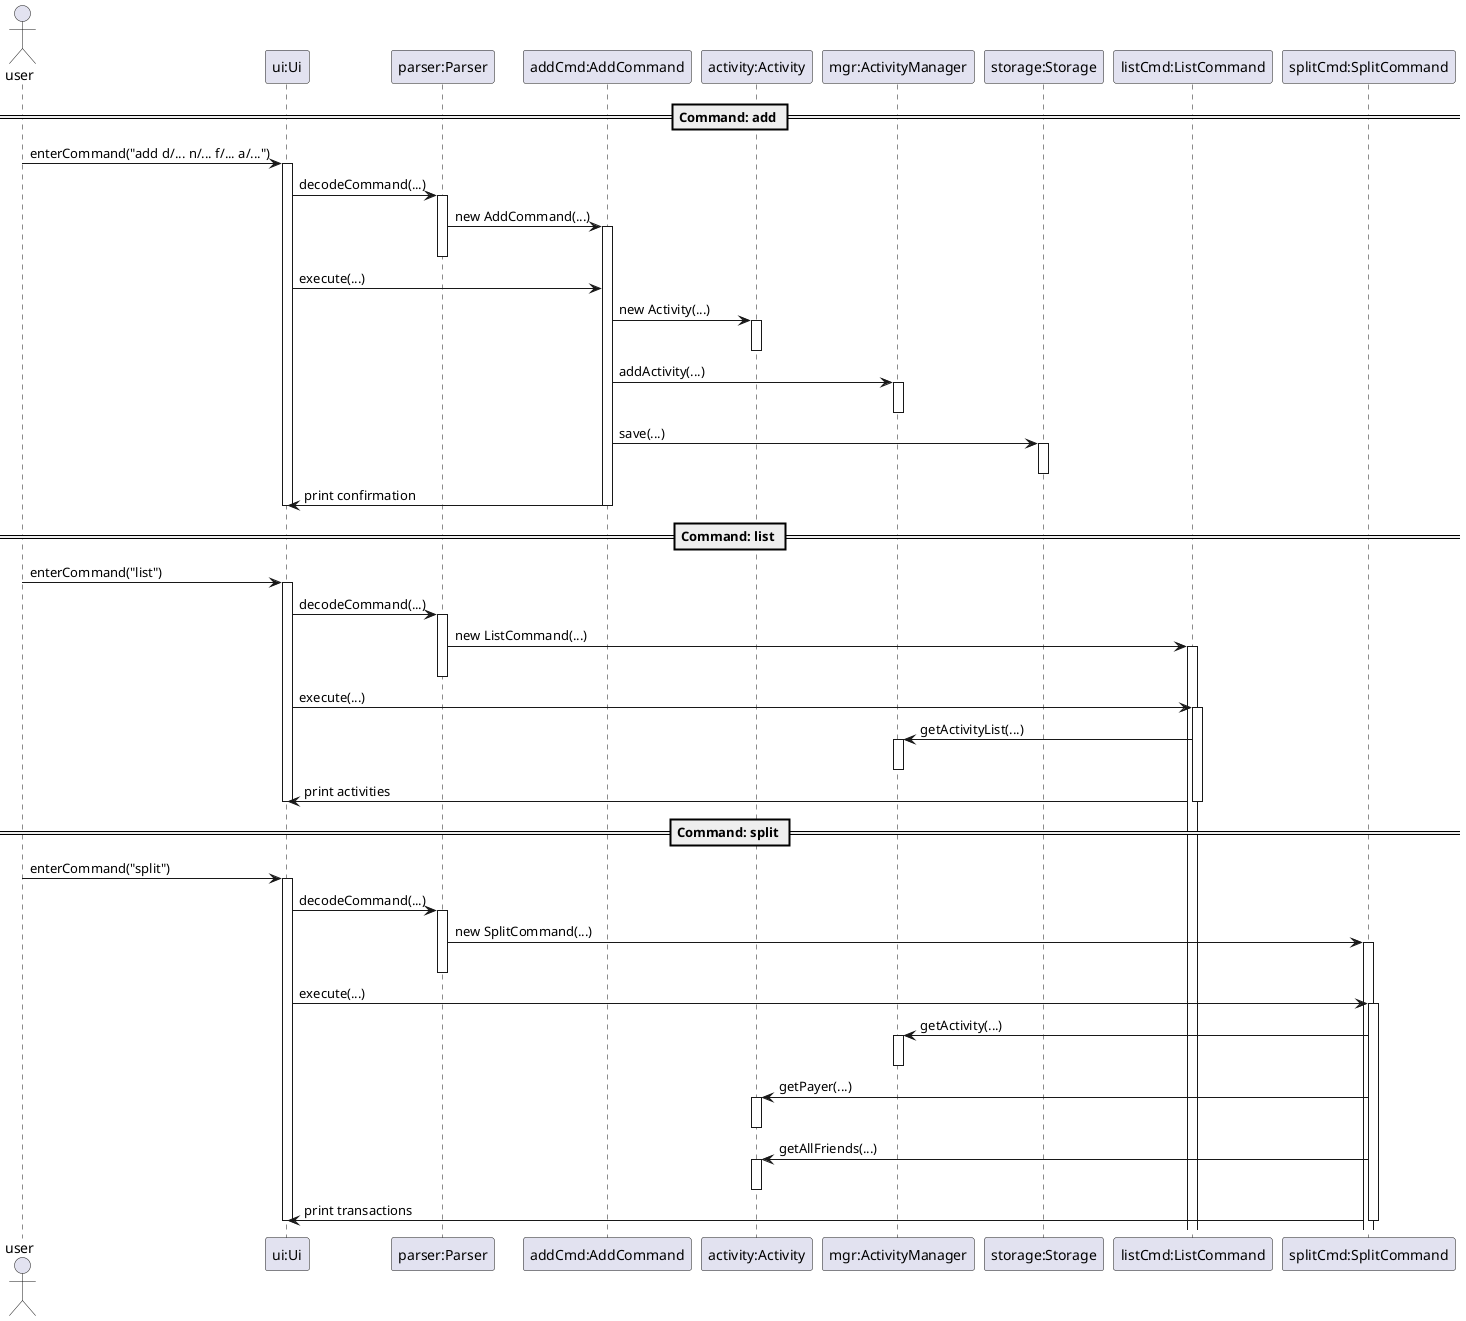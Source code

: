 @startuml
actor user

participant "ui:Ui" as ui
participant "parser:Parser" as parser
participant "addCmd:AddCommand" as addCmd
participant "activity:Activity" as activity
participant "mgr:ActivityManager" as mgr
participant "storage:Storage" as storage
participant "listCmd:ListCommand" as listCmd
participant "splitCmd:SplitCommand" as splitCmd

== Command: add ==
user -> ui : enterCommand("add d/... n/... f/... a/...")
activate ui
ui -> parser : decodeCommand(...)
activate parser
parser -> addCmd : new AddCommand(...)
activate addCmd
deactivate parser
ui -> addCmd : execute(...)
' addCmd remains active during its execution
addCmd -> activity : new Activity(...)
activate activity
deactivate activity
addCmd -> mgr : addActivity(...)
activate mgr
deactivate mgr
addCmd -> storage : save(...)
activate storage
deactivate storage
addCmd -> ui : print confirmation
deactivate addCmd
deactivate ui

== Command: list ==
user -> ui : enterCommand("list")
activate ui
ui -> parser : decodeCommand(...)
activate parser
parser -> listCmd : new ListCommand(...)
activate listCmd
deactivate parser
ui -> listCmd : execute(...)
activate listCmd
listCmd -> mgr : getActivityList(...)
activate mgr
deactivate mgr
listCmd -> ui : print activities
deactivate listCmd
deactivate ui

== Command: split ==
user -> ui : enterCommand("split")
activate ui
ui -> parser : decodeCommand(...)
activate parser
parser -> splitCmd : new SplitCommand(...)
activate splitCmd
deactivate parser
ui -> splitCmd : execute(...)
activate splitCmd
splitCmd -> mgr : getActivity(...)
activate mgr
deactivate mgr
splitCmd -> activity : getPayer(...)
activate activity
deactivate activity
splitCmd -> activity : getAllFriends(...)
activate activity
deactivate activity
splitCmd -> ui : print transactions
deactivate splitCmd
deactivate ui

@enduml
